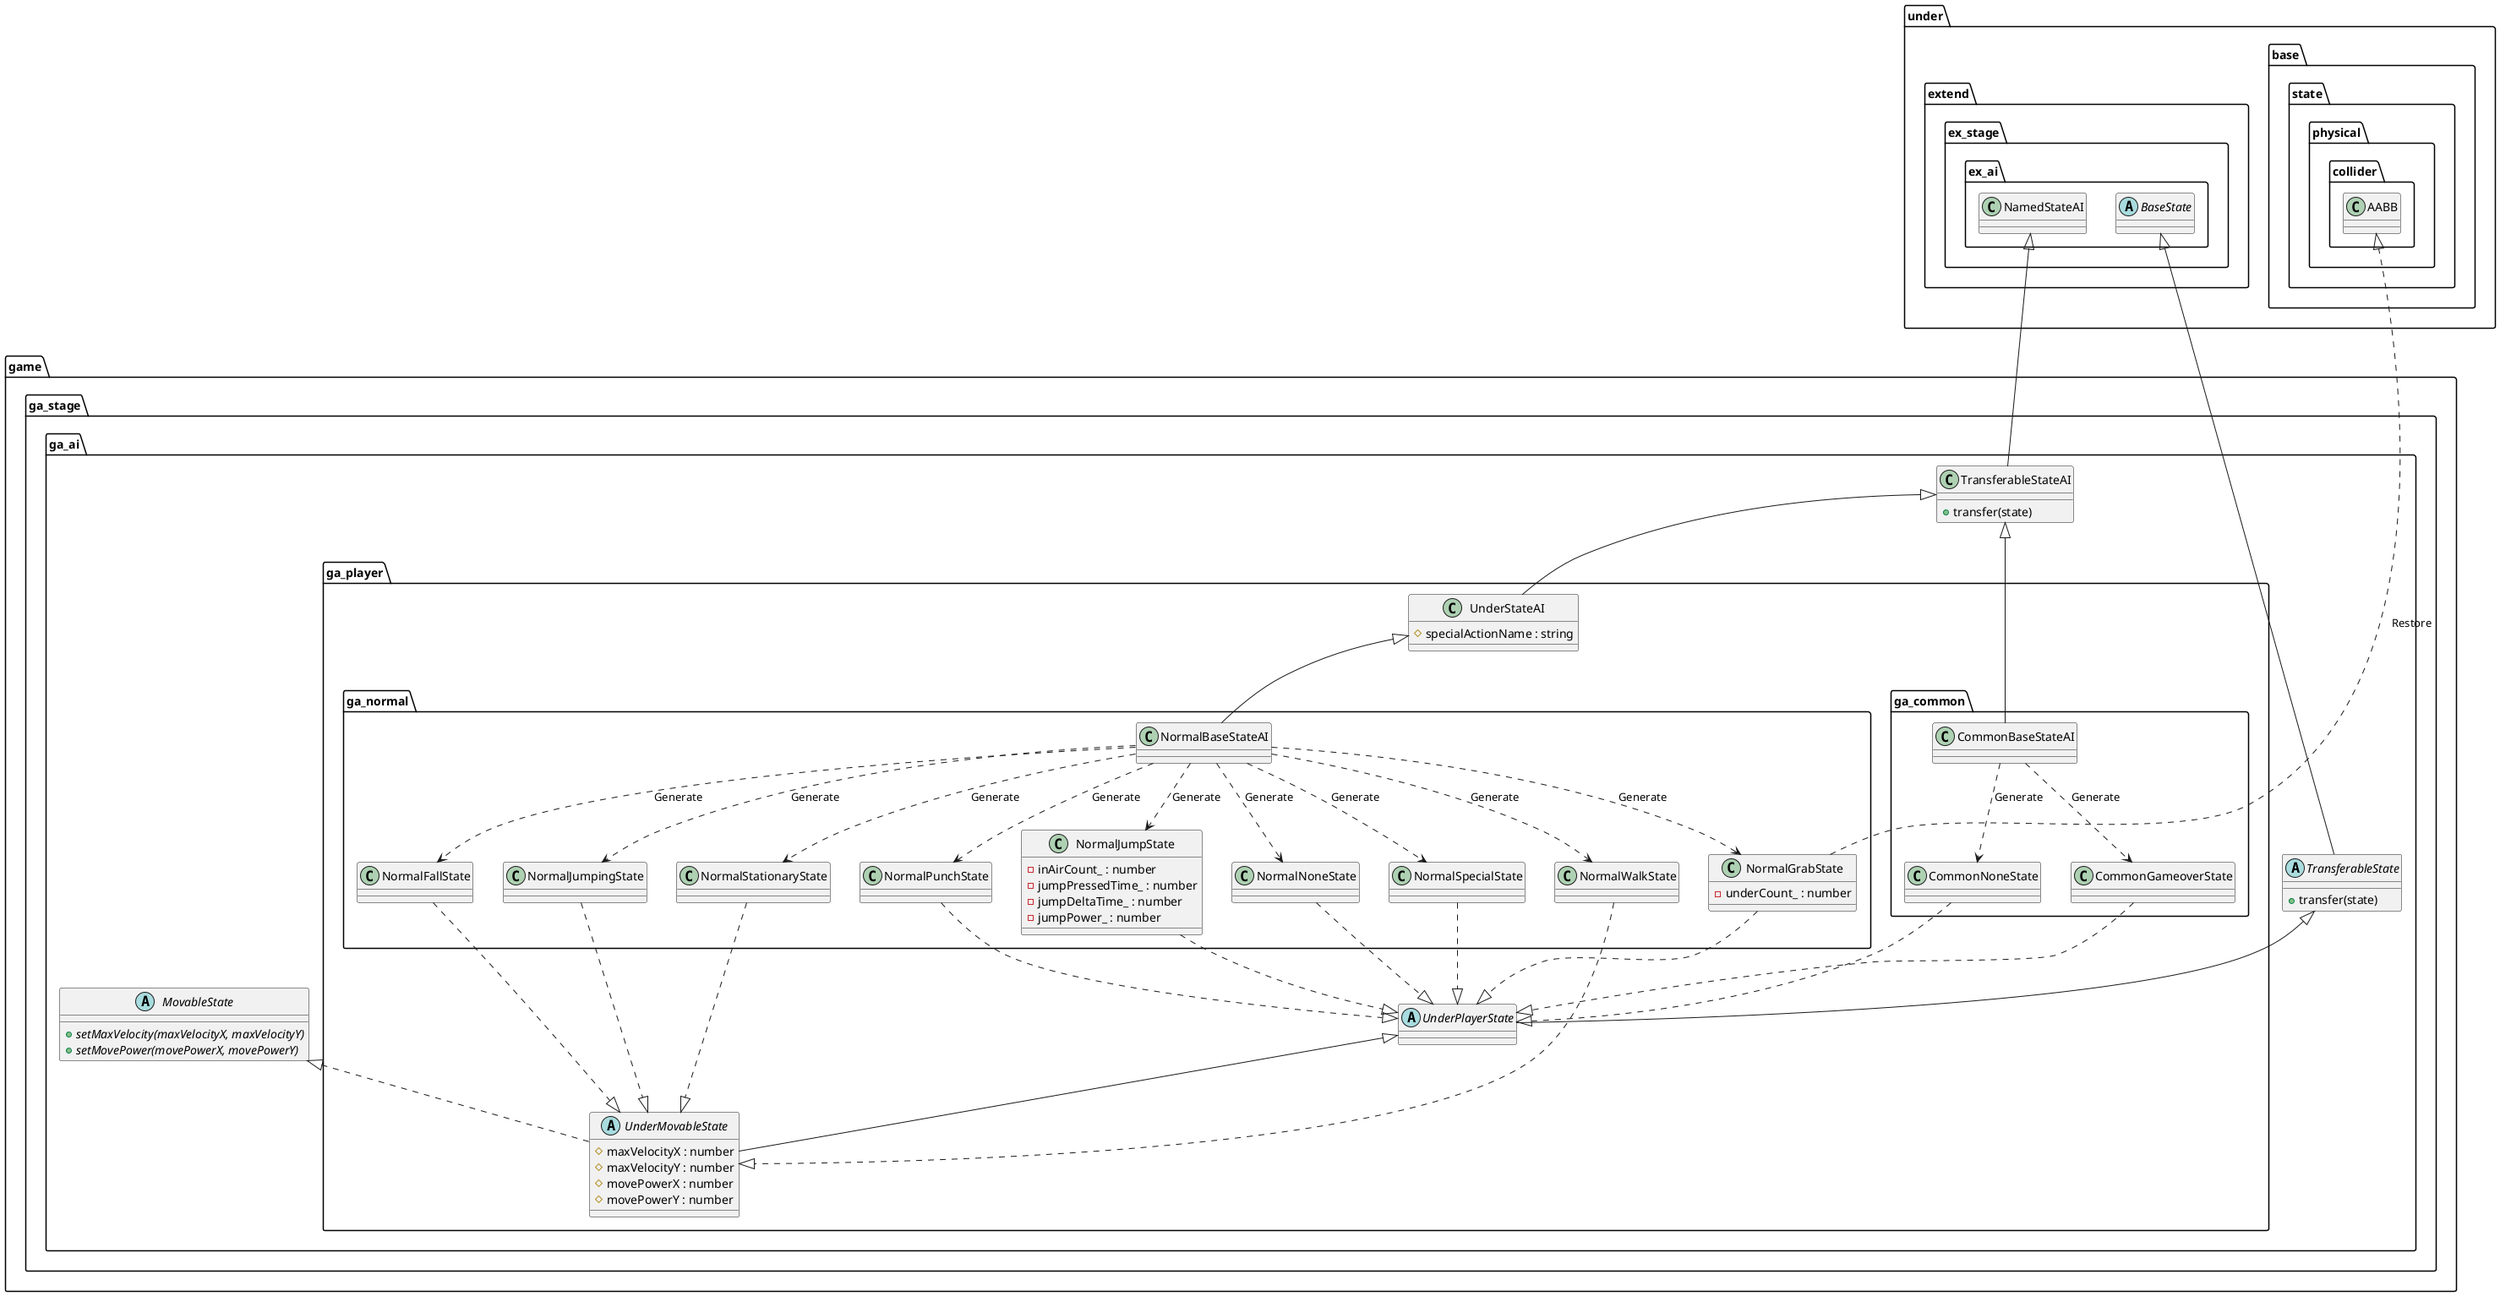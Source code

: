 @startuml AINormal
package game {
    package ga_stage {
        package ga_ai {
            abstract TransferableState {
                +transfer(state)
            }
            class TransferableStateAI {
                +transfer(state)
            }
            abstract MovableState {
                {abstract} +setMaxVelocity(maxVelocityX, maxVelocityY)
                {abstract} +setMovePower(movePowerX, movePowerY)
            }
            package ga_player {
                abstract UnderPlayerState
                abstract UnderMovableState {
                    #maxVelocityX : number
                    #maxVelocityY : number
                    #movePowerX : number
                    #movePowerY : number
                }
                class UnderStateAI {
                    #specialActionName : string
                }
                package ga_common {
                    class CommonBaseStateAI
                    class CommonNoneState
                    class CommonGameoverState
                }
                package ga_normal {
                    class NormalBaseStateAI
                    class NormalStationaryState
                    class NormalWalkState
                    class NormalJumpState {
                        -inAirCount_ : number
                        -jumpPressedTime_ : number
                        -jumpDeltaTime_ : number
                        -jumpPower_ : number
                    }
                    class NormalJumpingState
                    class NormalFallState
                    class NormalPunchState
                    class NormalGrabState {
                        -underCount_ : number
                    }
                    class NormalSpecialState
                    class NormalNoneState
                }
            }
        }
    }
}

package under {
    package base {
        package state {
            package physical {
                package collider {
                    class AABB
                }
            }
        }
    }
    package extend {
        package ex_stage {
            package ex_ai {
                class NamedStateAI
                abstract BaseState
            }
        }
    }
}

CommonBaseStateAI ..> CommonNoneState : "Generate"
CommonBaseStateAI ..> CommonGameoverState : "Generate"

NormalBaseStateAI ..> NormalStationaryState : Generate
NormalBaseStateAI ..> NormalWalkState : Generate
NormalBaseStateAI ..> NormalJumpState : Generate
NormalBaseStateAI ..> NormalJumpingState : Generate
NormalBaseStateAI ..> NormalFallState : Generate
NormalBaseStateAI ..> NormalPunchState : Generate
NormalBaseStateAI ..> NormalGrabState : Generate
NormalBaseStateAI ..> NormalSpecialState : Generate
NormalBaseStateAI ..> NormalNoneState : Generate

NormalGrabState ..|> AABB : Restore

NamedStateAI <|--- TransferableStateAI
TransferableStateAI <|-- CommonBaseStateAI
TransferableStateAI <|-- UnderStateAI
UnderStateAI <|-- NormalBaseStateAI

BaseState <|----- TransferableState
TransferableState <|-- UnderPlayerState
UnderPlayerState <|-- UnderMovableState
MovableState <|.. UnderMovableState

CommonNoneState ..|> UnderPlayerState
CommonGameoverState ..|> UnderPlayerState

NormalStationaryState ..|> UnderMovableState
NormalWalkState ..|> UnderMovableState
NormalJumpState ..|> UnderPlayerState
NormalJumpingState ..|> UnderMovableState
NormalFallState ..|> UnderMovableState
NormalPunchState ..|> UnderPlayerState
NormalGrabState ..|> UnderPlayerState
NormalSpecialState ..|> UnderPlayerState
NormalNoneState ..|> UnderPlayerState

@enduml
